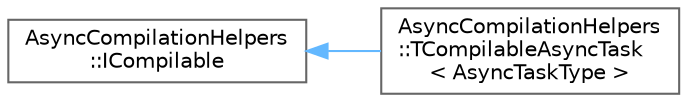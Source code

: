 digraph "Graphical Class Hierarchy"
{
 // INTERACTIVE_SVG=YES
 // LATEX_PDF_SIZE
  bgcolor="transparent";
  edge [fontname=Helvetica,fontsize=10,labelfontname=Helvetica,labelfontsize=10];
  node [fontname=Helvetica,fontsize=10,shape=box,height=0.2,width=0.4];
  rankdir="LR";
  Node0 [id="Node000000",label="AsyncCompilationHelpers\l::ICompilable",height=0.2,width=0.4,color="grey40", fillcolor="white", style="filled",URL="$dc/d58/classAsyncCompilationHelpers_1_1ICompilable.html",tooltip=" "];
  Node0 -> Node1 [id="edge2757_Node000000_Node000001",dir="back",color="steelblue1",style="solid",tooltip=" "];
  Node1 [id="Node000001",label="AsyncCompilationHelpers\l::TCompilableAsyncTask\l\< AsyncTaskType \>",height=0.2,width=0.4,color="grey40", fillcolor="white", style="filled",URL="$d6/df9/classAsyncCompilationHelpers_1_1TCompilableAsyncTask.html",tooltip=" "];
}

